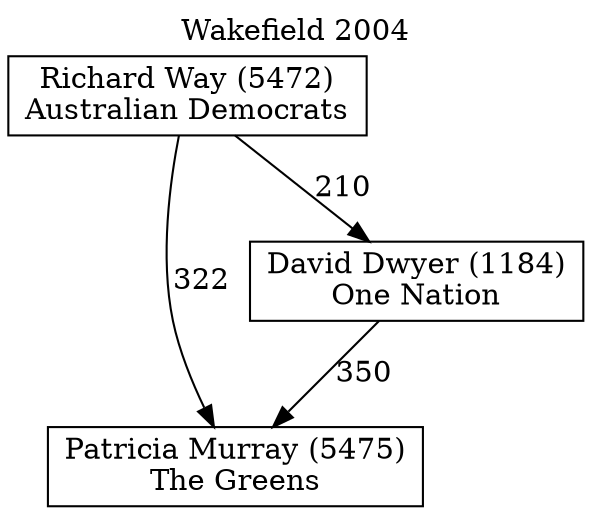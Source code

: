 // House preference flow
digraph "Patricia Murray (5475)_Wakefield_2004" {
	graph [label="Wakefield 2004" labelloc=t mclimit=10]
	node [shape=box]
	"Patricia Murray (5475)" [label="Patricia Murray (5475)
The Greens"]
	"David Dwyer (1184)" [label="David Dwyer (1184)
One Nation"]
	"Richard Way (5472)" [label="Richard Way (5472)
Australian Democrats"]
	"Patricia Murray (5475)" [label="Patricia Murray (5475)
The Greens"]
	"Richard Way (5472)" [label="Richard Way (5472)
Australian Democrats"]
	"Richard Way (5472)" [label="Richard Way (5472)
Australian Democrats"]
	"David Dwyer (1184)" [label="David Dwyer (1184)
One Nation"]
	"Richard Way (5472)" [label="Richard Way (5472)
Australian Democrats"]
	"Richard Way (5472)" [label="Richard Way (5472)
Australian Democrats"]
	"David Dwyer (1184)" -> "Patricia Murray (5475)" [label=350]
	"Richard Way (5472)" -> "David Dwyer (1184)" [label=210]
	"Richard Way (5472)" -> "Patricia Murray (5475)" [label=322]
}
